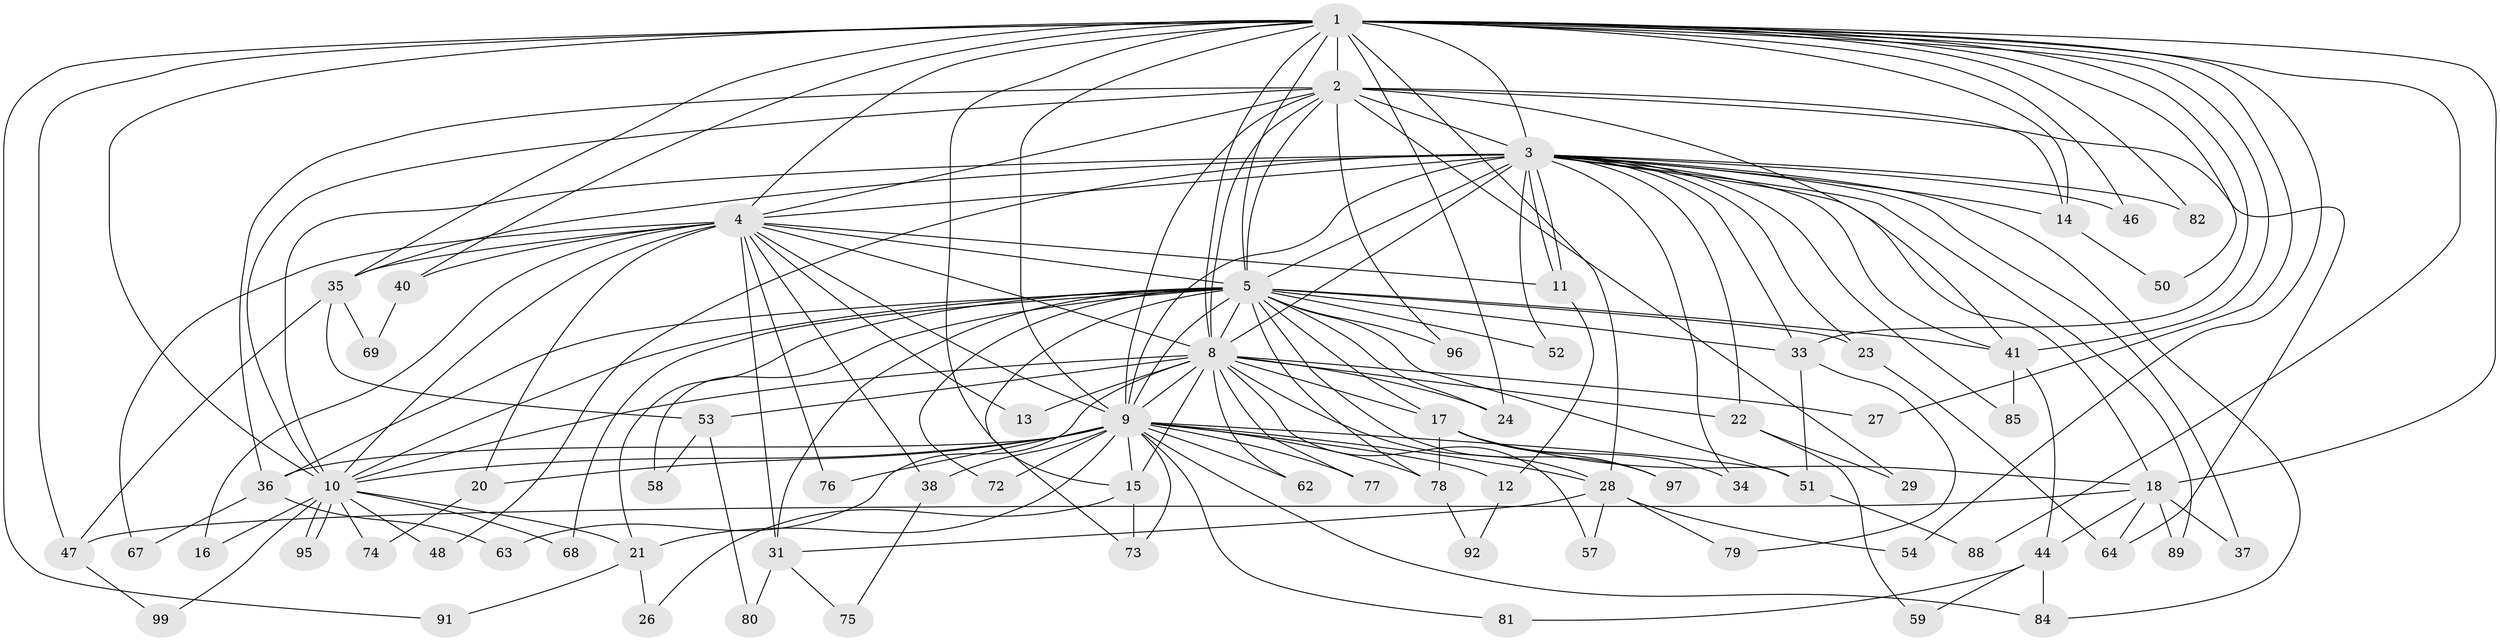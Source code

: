 // original degree distribution, {17: 0.01, 15: 0.01, 25: 0.02, 20: 0.01, 24: 0.01, 18: 0.02, 14: 0.01, 23: 0.01, 4: 0.12, 3: 0.13, 2: 0.55, 5: 0.07, 6: 0.02, 7: 0.01}
// Generated by graph-tools (version 1.1) at 2025/11/02/21/25 10:11:07]
// undirected, 73 vertices, 177 edges
graph export_dot {
graph [start="1"]
  node [color=gray90,style=filled];
  1 [super="+6"];
  2 [super="+56"];
  3 [super="+7"];
  4 [super="+55"];
  5 [super="+32"];
  8 [super="+93"];
  9 [super="+71"];
  10 [super="+30"];
  11 [super="+25"];
  12;
  13;
  14 [super="+65"];
  15 [super="+83"];
  16;
  17 [super="+19"];
  18 [super="+43"];
  20;
  21 [super="+98"];
  22 [super="+60"];
  23;
  24 [super="+61"];
  26;
  27;
  28 [super="+90"];
  29;
  31 [super="+39"];
  33 [super="+45"];
  34;
  35 [super="+94"];
  36 [super="+49"];
  37;
  38;
  40;
  41 [super="+42"];
  44 [super="+86"];
  46;
  47 [super="+66"];
  48;
  50;
  51 [super="+70"];
  52;
  53;
  54;
  57;
  58;
  59;
  62;
  63;
  64 [super="+100"];
  67;
  68;
  69;
  72;
  73;
  74;
  75;
  76;
  77;
  78 [super="+87"];
  79;
  80;
  81;
  82;
  84;
  85;
  88;
  89;
  91;
  92;
  95;
  96;
  97;
  99;
  1 -- 2 [weight=2];
  1 -- 3 [weight=4];
  1 -- 4 [weight=2];
  1 -- 5 [weight=2];
  1 -- 8 [weight=2];
  1 -- 9 [weight=2];
  1 -- 10 [weight=2];
  1 -- 15;
  1 -- 18;
  1 -- 28;
  1 -- 50;
  1 -- 82;
  1 -- 88;
  1 -- 14;
  1 -- 24;
  1 -- 91;
  1 -- 27;
  1 -- 40;
  1 -- 41;
  1 -- 46;
  1 -- 47;
  1 -- 54;
  1 -- 35;
  1 -- 33;
  2 -- 3 [weight=2];
  2 -- 4;
  2 -- 5;
  2 -- 8;
  2 -- 9;
  2 -- 10;
  2 -- 29;
  2 -- 36;
  2 -- 96;
  2 -- 41;
  2 -- 64;
  2 -- 14;
  3 -- 4 [weight=2];
  3 -- 5 [weight=2];
  3 -- 8 [weight=2];
  3 -- 9 [weight=3];
  3 -- 10 [weight=3];
  3 -- 11;
  3 -- 11;
  3 -- 14;
  3 -- 18;
  3 -- 22 [weight=2];
  3 -- 23;
  3 -- 34;
  3 -- 35;
  3 -- 37;
  3 -- 48;
  3 -- 82;
  3 -- 84;
  3 -- 85;
  3 -- 89;
  3 -- 33;
  3 -- 46;
  3 -- 52;
  3 -- 41;
  4 -- 5;
  4 -- 8;
  4 -- 9 [weight=2];
  4 -- 10;
  4 -- 13;
  4 -- 16;
  4 -- 20;
  4 -- 31;
  4 -- 35;
  4 -- 38;
  4 -- 40;
  4 -- 67;
  4 -- 76;
  4 -- 11;
  5 -- 8 [weight=2];
  5 -- 9;
  5 -- 10;
  5 -- 17;
  5 -- 23;
  5 -- 33;
  5 -- 36;
  5 -- 51;
  5 -- 52;
  5 -- 68;
  5 -- 72;
  5 -- 73;
  5 -- 78;
  5 -- 97;
  5 -- 96;
  5 -- 41;
  5 -- 58;
  5 -- 31;
  5 -- 24;
  5 -- 21;
  8 -- 9;
  8 -- 10;
  8 -- 13;
  8 -- 17 [weight=2];
  8 -- 22;
  8 -- 24;
  8 -- 27;
  8 -- 28;
  8 -- 53;
  8 -- 57;
  8 -- 62;
  8 -- 63;
  8 -- 77;
  8 -- 15;
  9 -- 10;
  9 -- 12;
  9 -- 15;
  9 -- 20;
  9 -- 21;
  9 -- 38;
  9 -- 62;
  9 -- 73;
  9 -- 76;
  9 -- 77;
  9 -- 78;
  9 -- 81;
  9 -- 84;
  9 -- 72;
  9 -- 51;
  9 -- 36;
  9 -- 28;
  10 -- 16;
  10 -- 21;
  10 -- 48;
  10 -- 68;
  10 -- 74;
  10 -- 95;
  10 -- 95;
  10 -- 99;
  11 -- 12;
  12 -- 92;
  14 -- 50;
  15 -- 26;
  15 -- 73;
  17 -- 97;
  17 -- 78;
  17 -- 18;
  17 -- 34;
  18 -- 37;
  18 -- 44;
  18 -- 64;
  18 -- 89;
  18 -- 47;
  20 -- 74;
  21 -- 26;
  21 -- 91;
  22 -- 29;
  22 -- 59;
  23 -- 64;
  28 -- 31;
  28 -- 54;
  28 -- 57;
  28 -- 79;
  31 -- 80;
  31 -- 75;
  33 -- 51;
  33 -- 79;
  35 -- 47;
  35 -- 53;
  35 -- 69;
  36 -- 63;
  36 -- 67;
  38 -- 75;
  40 -- 69;
  41 -- 44;
  41 -- 85;
  44 -- 59;
  44 -- 81;
  44 -- 84;
  47 -- 99;
  51 -- 88;
  53 -- 58;
  53 -- 80;
  78 -- 92;
}
